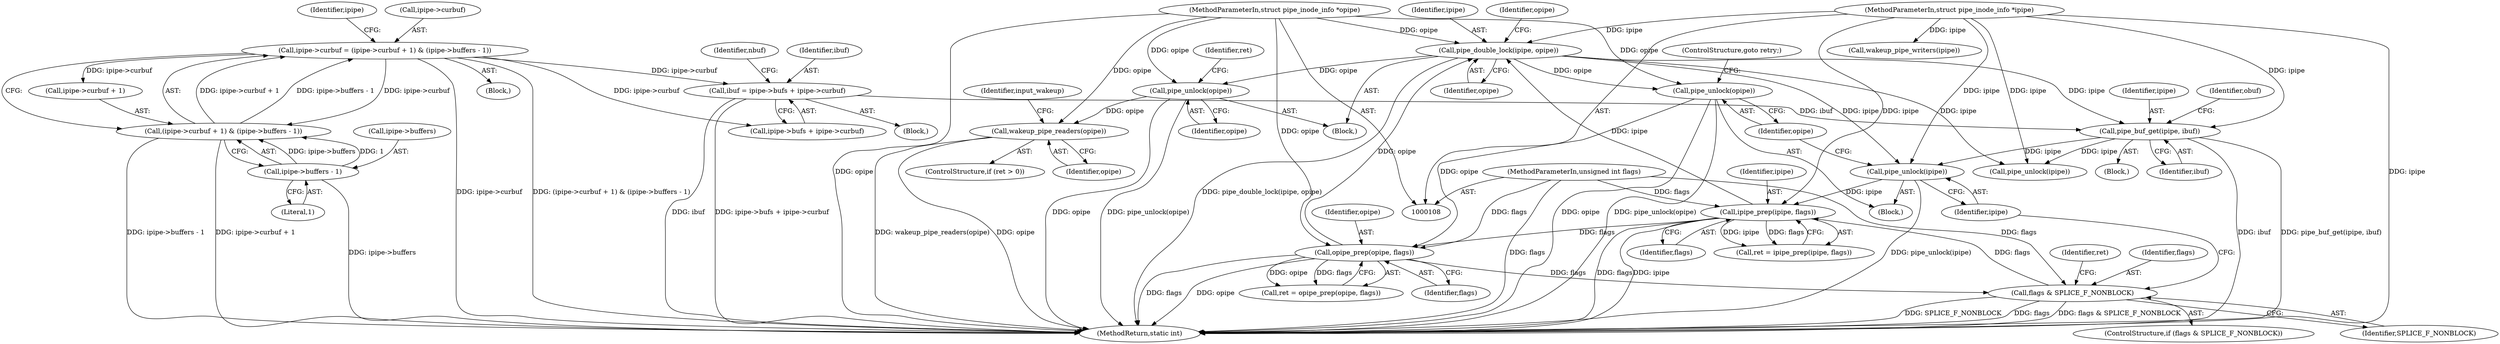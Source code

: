 digraph "0_linux_6b3a707736301c2128ca85ce85fb13f60b5e350a_2@API" {
"1000343" [label="(Call,wakeup_pipe_readers(opipe))"];
"1000337" [label="(Call,pipe_unlock(opipe))"];
"1000144" [label="(Call,pipe_double_lock(ipipe, opipe))"];
"1000128" [label="(Call,ipipe_prep(ipipe, flags))"];
"1000205" [label="(Call,pipe_unlock(ipipe))"];
"1000286" [label="(Call,pipe_buf_get(ipipe, ibuf))"];
"1000109" [label="(MethodParameterIn,struct pipe_inode_info *ipipe)"];
"1000210" [label="(Call,ibuf = ipipe->bufs + ipipe->curbuf)"];
"1000262" [label="(Call,ipipe->curbuf = (ipipe->curbuf + 1) & (ipipe->buffers - 1))"];
"1000266" [label="(Call,(ipipe->curbuf + 1) & (ipipe->buffers - 1))"];
"1000272" [label="(Call,ipipe->buffers - 1)"];
"1000196" [label="(Call,flags & SPLICE_F_NONBLOCK)"];
"1000137" [label="(Call,opipe_prep(opipe, flags))"];
"1000207" [label="(Call,pipe_unlock(opipe))"];
"1000110" [label="(MethodParameterIn,struct pipe_inode_info *opipe)"];
"1000112" [label="(MethodParameterIn,unsigned int flags)"];
"1000344" [label="(Identifier,opipe)"];
"1000201" [label="(Identifier,ret)"];
"1000137" [label="(Call,opipe_prep(opipe, flags))"];
"1000266" [label="(Call,(ipipe->curbuf + 1) & (ipipe->buffers - 1))"];
"1000263" [label="(Call,ipipe->curbuf)"];
"1000286" [label="(Call,pipe_buf_get(ipipe, ibuf))"];
"1000347" [label="(Call,wakeup_pipe_writers(ipipe))"];
"1000148" [label="(Block,)"];
"1000146" [label="(Identifier,opipe)"];
"1000279" [label="(Identifier,ipipe)"];
"1000346" [label="(Identifier,input_wakeup)"];
"1000338" [label="(Identifier,opipe)"];
"1000113" [label="(Block,)"];
"1000285" [label="(Block,)"];
"1000273" [label="(Call,ipipe->buffers)"];
"1000145" [label="(Identifier,ipipe)"];
"1000206" [label="(Identifier,ipipe)"];
"1000262" [label="(Call,ipipe->curbuf = (ipipe->curbuf + 1) & (ipipe->buffers - 1))"];
"1000272" [label="(Call,ipipe->buffers - 1)"];
"1000144" [label="(Call,pipe_double_lock(ipipe, opipe))"];
"1000196" [label="(Call,flags & SPLICE_F_NONBLOCK)"];
"1000212" [label="(Call,ipipe->bufs + ipipe->curbuf)"];
"1000191" [label="(Block,)"];
"1000209" [label="(ControlStructure,goto retry;)"];
"1000247" [label="(Block,)"];
"1000276" [label="(Literal,1)"];
"1000220" [label="(Identifier,nbuf)"];
"1000287" [label="(Identifier,ipipe)"];
"1000195" [label="(ControlStructure,if (flags & SPLICE_F_NONBLOCK))"];
"1000198" [label="(Identifier,SPLICE_F_NONBLOCK)"];
"1000112" [label="(MethodParameterIn,unsigned int flags)"];
"1000341" [label="(Identifier,ret)"];
"1000339" [label="(ControlStructure,if (ret > 0))"];
"1000207" [label="(Call,pipe_unlock(opipe))"];
"1000152" [label="(Identifier,opipe)"];
"1000343" [label="(Call,wakeup_pipe_readers(opipe))"];
"1000110" [label="(MethodParameterIn,struct pipe_inode_info *opipe)"];
"1000291" [label="(Identifier,obuf)"];
"1000128" [label="(Call,ipipe_prep(ipipe, flags))"];
"1000208" [label="(Identifier,opipe)"];
"1000205" [label="(Call,pipe_unlock(ipipe))"];
"1000197" [label="(Identifier,flags)"];
"1000135" [label="(Call,ret = opipe_prep(opipe, flags))"];
"1000337" [label="(Call,pipe_unlock(opipe))"];
"1000139" [label="(Identifier,flags)"];
"1000351" [label="(MethodReturn,static int)"];
"1000129" [label="(Identifier,ipipe)"];
"1000126" [label="(Call,ret = ipipe_prep(ipipe, flags))"];
"1000210" [label="(Call,ibuf = ipipe->bufs + ipipe->curbuf)"];
"1000267" [label="(Call,ipipe->curbuf + 1)"];
"1000138" [label="(Identifier,opipe)"];
"1000211" [label="(Identifier,ibuf)"];
"1000109" [label="(MethodParameterIn,struct pipe_inode_info *ipipe)"];
"1000130" [label="(Identifier,flags)"];
"1000335" [label="(Call,pipe_unlock(ipipe))"];
"1000288" [label="(Identifier,ibuf)"];
"1000343" -> "1000339"  [label="AST: "];
"1000343" -> "1000344"  [label="CFG: "];
"1000344" -> "1000343"  [label="AST: "];
"1000346" -> "1000343"  [label="CFG: "];
"1000343" -> "1000351"  [label="DDG: opipe"];
"1000343" -> "1000351"  [label="DDG: wakeup_pipe_readers(opipe)"];
"1000337" -> "1000343"  [label="DDG: opipe"];
"1000110" -> "1000343"  [label="DDG: opipe"];
"1000337" -> "1000113"  [label="AST: "];
"1000337" -> "1000338"  [label="CFG: "];
"1000338" -> "1000337"  [label="AST: "];
"1000341" -> "1000337"  [label="CFG: "];
"1000337" -> "1000351"  [label="DDG: opipe"];
"1000337" -> "1000351"  [label="DDG: pipe_unlock(opipe)"];
"1000144" -> "1000337"  [label="DDG: opipe"];
"1000110" -> "1000337"  [label="DDG: opipe"];
"1000144" -> "1000113"  [label="AST: "];
"1000144" -> "1000146"  [label="CFG: "];
"1000145" -> "1000144"  [label="AST: "];
"1000146" -> "1000144"  [label="AST: "];
"1000152" -> "1000144"  [label="CFG: "];
"1000144" -> "1000351"  [label="DDG: pipe_double_lock(ipipe, opipe)"];
"1000128" -> "1000144"  [label="DDG: ipipe"];
"1000109" -> "1000144"  [label="DDG: ipipe"];
"1000137" -> "1000144"  [label="DDG: opipe"];
"1000110" -> "1000144"  [label="DDG: opipe"];
"1000144" -> "1000205"  [label="DDG: ipipe"];
"1000144" -> "1000207"  [label="DDG: opipe"];
"1000144" -> "1000286"  [label="DDG: ipipe"];
"1000144" -> "1000335"  [label="DDG: ipipe"];
"1000128" -> "1000126"  [label="AST: "];
"1000128" -> "1000130"  [label="CFG: "];
"1000129" -> "1000128"  [label="AST: "];
"1000130" -> "1000128"  [label="AST: "];
"1000126" -> "1000128"  [label="CFG: "];
"1000128" -> "1000351"  [label="DDG: flags"];
"1000128" -> "1000351"  [label="DDG: ipipe"];
"1000128" -> "1000126"  [label="DDG: ipipe"];
"1000128" -> "1000126"  [label="DDG: flags"];
"1000205" -> "1000128"  [label="DDG: ipipe"];
"1000109" -> "1000128"  [label="DDG: ipipe"];
"1000196" -> "1000128"  [label="DDG: flags"];
"1000112" -> "1000128"  [label="DDG: flags"];
"1000128" -> "1000137"  [label="DDG: flags"];
"1000205" -> "1000191"  [label="AST: "];
"1000205" -> "1000206"  [label="CFG: "];
"1000206" -> "1000205"  [label="AST: "];
"1000208" -> "1000205"  [label="CFG: "];
"1000205" -> "1000351"  [label="DDG: pipe_unlock(ipipe)"];
"1000286" -> "1000205"  [label="DDG: ipipe"];
"1000109" -> "1000205"  [label="DDG: ipipe"];
"1000286" -> "1000285"  [label="AST: "];
"1000286" -> "1000288"  [label="CFG: "];
"1000287" -> "1000286"  [label="AST: "];
"1000288" -> "1000286"  [label="AST: "];
"1000291" -> "1000286"  [label="CFG: "];
"1000286" -> "1000351"  [label="DDG: pipe_buf_get(ipipe, ibuf)"];
"1000286" -> "1000351"  [label="DDG: ibuf"];
"1000109" -> "1000286"  [label="DDG: ipipe"];
"1000210" -> "1000286"  [label="DDG: ibuf"];
"1000286" -> "1000335"  [label="DDG: ipipe"];
"1000109" -> "1000108"  [label="AST: "];
"1000109" -> "1000351"  [label="DDG: ipipe"];
"1000109" -> "1000335"  [label="DDG: ipipe"];
"1000109" -> "1000347"  [label="DDG: ipipe"];
"1000210" -> "1000148"  [label="AST: "];
"1000210" -> "1000212"  [label="CFG: "];
"1000211" -> "1000210"  [label="AST: "];
"1000212" -> "1000210"  [label="AST: "];
"1000220" -> "1000210"  [label="CFG: "];
"1000210" -> "1000351"  [label="DDG: ipipe->bufs + ipipe->curbuf"];
"1000210" -> "1000351"  [label="DDG: ibuf"];
"1000262" -> "1000210"  [label="DDG: ipipe->curbuf"];
"1000262" -> "1000247"  [label="AST: "];
"1000262" -> "1000266"  [label="CFG: "];
"1000263" -> "1000262"  [label="AST: "];
"1000266" -> "1000262"  [label="AST: "];
"1000279" -> "1000262"  [label="CFG: "];
"1000262" -> "1000351"  [label="DDG: ipipe->curbuf"];
"1000262" -> "1000351"  [label="DDG: (ipipe->curbuf + 1) & (ipipe->buffers - 1)"];
"1000262" -> "1000212"  [label="DDG: ipipe->curbuf"];
"1000266" -> "1000262"  [label="DDG: ipipe->curbuf + 1"];
"1000266" -> "1000262"  [label="DDG: ipipe->buffers - 1"];
"1000262" -> "1000266"  [label="DDG: ipipe->curbuf"];
"1000262" -> "1000267"  [label="DDG: ipipe->curbuf"];
"1000266" -> "1000272"  [label="CFG: "];
"1000267" -> "1000266"  [label="AST: "];
"1000272" -> "1000266"  [label="AST: "];
"1000266" -> "1000351"  [label="DDG: ipipe->curbuf + 1"];
"1000266" -> "1000351"  [label="DDG: ipipe->buffers - 1"];
"1000272" -> "1000266"  [label="DDG: ipipe->buffers"];
"1000272" -> "1000266"  [label="DDG: 1"];
"1000272" -> "1000276"  [label="CFG: "];
"1000273" -> "1000272"  [label="AST: "];
"1000276" -> "1000272"  [label="AST: "];
"1000272" -> "1000351"  [label="DDG: ipipe->buffers"];
"1000196" -> "1000195"  [label="AST: "];
"1000196" -> "1000198"  [label="CFG: "];
"1000197" -> "1000196"  [label="AST: "];
"1000198" -> "1000196"  [label="AST: "];
"1000201" -> "1000196"  [label="CFG: "];
"1000206" -> "1000196"  [label="CFG: "];
"1000196" -> "1000351"  [label="DDG: flags"];
"1000196" -> "1000351"  [label="DDG: flags & SPLICE_F_NONBLOCK"];
"1000196" -> "1000351"  [label="DDG: SPLICE_F_NONBLOCK"];
"1000137" -> "1000196"  [label="DDG: flags"];
"1000112" -> "1000196"  [label="DDG: flags"];
"1000137" -> "1000135"  [label="AST: "];
"1000137" -> "1000139"  [label="CFG: "];
"1000138" -> "1000137"  [label="AST: "];
"1000139" -> "1000137"  [label="AST: "];
"1000135" -> "1000137"  [label="CFG: "];
"1000137" -> "1000351"  [label="DDG: flags"];
"1000137" -> "1000351"  [label="DDG: opipe"];
"1000137" -> "1000135"  [label="DDG: opipe"];
"1000137" -> "1000135"  [label="DDG: flags"];
"1000207" -> "1000137"  [label="DDG: opipe"];
"1000110" -> "1000137"  [label="DDG: opipe"];
"1000112" -> "1000137"  [label="DDG: flags"];
"1000207" -> "1000191"  [label="AST: "];
"1000207" -> "1000208"  [label="CFG: "];
"1000208" -> "1000207"  [label="AST: "];
"1000209" -> "1000207"  [label="CFG: "];
"1000207" -> "1000351"  [label="DDG: opipe"];
"1000207" -> "1000351"  [label="DDG: pipe_unlock(opipe)"];
"1000110" -> "1000207"  [label="DDG: opipe"];
"1000110" -> "1000108"  [label="AST: "];
"1000110" -> "1000351"  [label="DDG: opipe"];
"1000112" -> "1000108"  [label="AST: "];
"1000112" -> "1000351"  [label="DDG: flags"];
}
